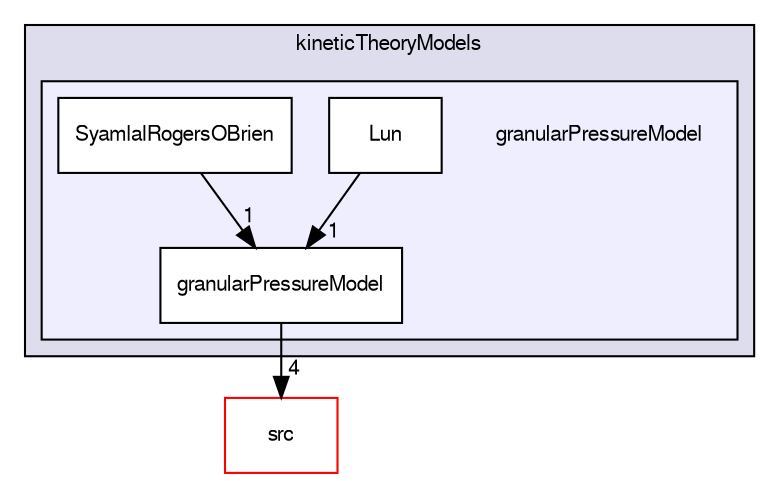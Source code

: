 digraph "applications/solvers/multiphase/twoPhaseEulerFoam/phaseCompressibleTurbulenceModels/kineticTheoryModels/granularPressureModel" {
  bgcolor=transparent;
  compound=true
  node [ fontsize="10", fontname="FreeSans"];
  edge [ labelfontsize="10", labelfontname="FreeSans"];
  subgraph clusterdir_18940e7e4fb44f9ad3a0587e01140041 {
    graph [ bgcolor="#ddddee", pencolor="black", label="kineticTheoryModels" fontname="FreeSans", fontsize="10", URL="dir_18940e7e4fb44f9ad3a0587e01140041.html"]
  subgraph clusterdir_8a87f5759e8efc37b819fa36188b226f {
    graph [ bgcolor="#eeeeff", pencolor="black", label="" URL="dir_8a87f5759e8efc37b819fa36188b226f.html"];
    dir_8a87f5759e8efc37b819fa36188b226f [shape=plaintext label="granularPressureModel"];
    dir_5bd5b5e41bd76cd24334f1b3c13ff089 [shape=box label="granularPressureModel" color="black" fillcolor="white" style="filled" URL="dir_5bd5b5e41bd76cd24334f1b3c13ff089.html"];
    dir_3a89e2fdbd240e3b9310c9b6edea0a8c [shape=box label="Lun" color="black" fillcolor="white" style="filled" URL="dir_3a89e2fdbd240e3b9310c9b6edea0a8c.html"];
    dir_35555aa80815fe62b645354c396ab452 [shape=box label="SyamlalRogersOBrien" color="black" fillcolor="white" style="filled" URL="dir_35555aa80815fe62b645354c396ab452.html"];
  }
  }
  dir_68267d1309a1af8e8297ef4c3efbcdba [shape=box label="src" color="red" URL="dir_68267d1309a1af8e8297ef4c3efbcdba.html"];
  dir_3a89e2fdbd240e3b9310c9b6edea0a8c->dir_5bd5b5e41bd76cd24334f1b3c13ff089 [headlabel="1", labeldistance=1.5 headhref="dir_000253_000252.html"];
  dir_35555aa80815fe62b645354c396ab452->dir_5bd5b5e41bd76cd24334f1b3c13ff089 [headlabel="1", labeldistance=1.5 headhref="dir_000254_000252.html"];
  dir_5bd5b5e41bd76cd24334f1b3c13ff089->dir_68267d1309a1af8e8297ef4c3efbcdba [headlabel="4", labeldistance=1.5 headhref="dir_000252_000577.html"];
}
